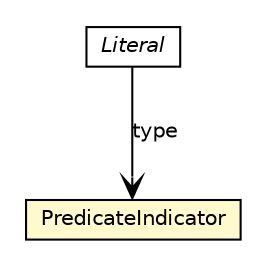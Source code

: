 #!/usr/local/bin/dot
#
# Class diagram 
# Generated by UMLGraph version R5_6 (http://www.umlgraph.org/)
#

digraph G {
	edge [fontname="Helvetica",fontsize=10,labelfontname="Helvetica",labelfontsize=10];
	node [fontname="Helvetica",fontsize=10,shape=plaintext];
	nodesep=0.25;
	ranksep=0.5;
	// jason.asSyntax.PredicateIndicator
	c54785 [label=<<table title="jason.asSyntax.PredicateIndicator" border="0" cellborder="1" cellspacing="0" cellpadding="2" port="p" bgcolor="lemonChiffon" href="./PredicateIndicator.html">
		<tr><td><table border="0" cellspacing="0" cellpadding="1">
<tr><td align="center" balign="center"> PredicateIndicator </td></tr>
		</table></td></tr>
		</table>>, URL="./PredicateIndicator.html", fontname="Helvetica", fontcolor="black", fontsize=10.0];
	// jason.asSyntax.Literal
	c54800 [label=<<table title="jason.asSyntax.Literal" border="0" cellborder="1" cellspacing="0" cellpadding="2" port="p" href="./Literal.html">
		<tr><td><table border="0" cellspacing="0" cellpadding="1">
<tr><td align="center" balign="center"><font face="Helvetica-Oblique"> Literal </font></td></tr>
		</table></td></tr>
		</table>>, URL="./Literal.html", fontname="Helvetica", fontcolor="black", fontsize=10.0];
	// jason.asSyntax.Literal NAVASSOC jason.asSyntax.PredicateIndicator
	c54800:p -> c54785:p [taillabel="", label="type", headlabel="", fontname="Helvetica", fontcolor="black", fontsize=10.0, color="black", arrowhead=open];
}

